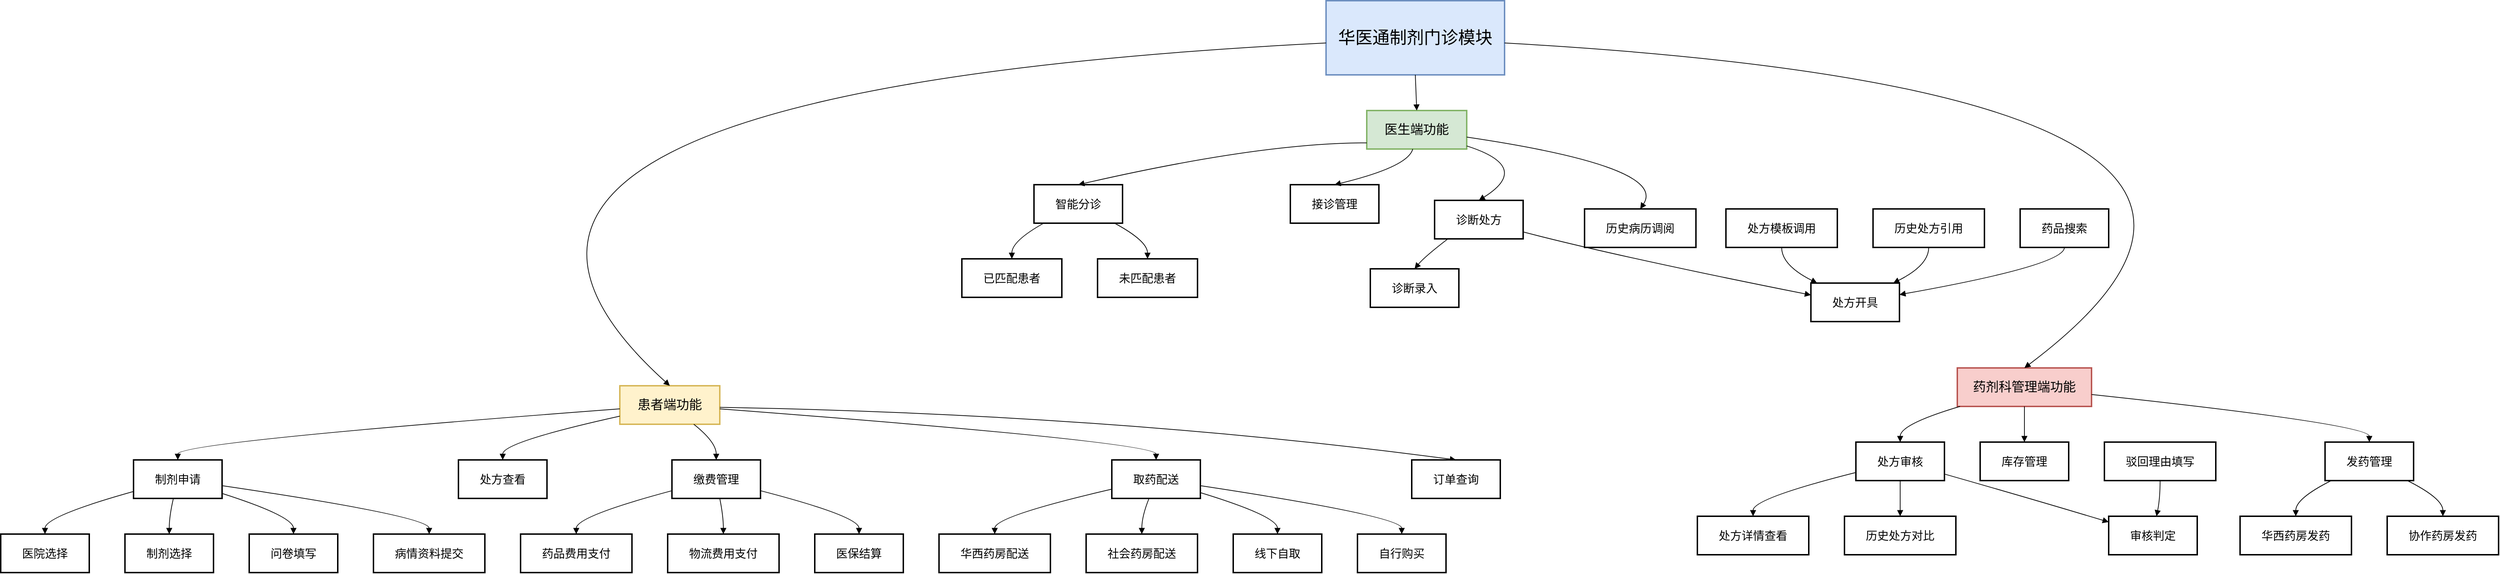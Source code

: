 <mxfile version="27.1.3" pages="2">
  <diagram name="第 1 页" id="2c6VAiDTs5uEBKU6EWW7">
    <mxGraphModel dx="2205" dy="1098" grid="1" gridSize="10" guides="1" tooltips="1" connect="1" arrows="1" fold="1" page="1" pageScale="1" pageWidth="827" pageHeight="1169" math="0" shadow="0">
      <root>
        <mxCell id="0" />
        <mxCell id="1" parent="0" />
        <mxCell id="IF8sYzZvy4wnzW-4cJR5-2" value="华医通制剂门诊模块" style="whiteSpace=wrap;strokeWidth=2;fontSize=24;fillColor=#dae8fc;strokeColor=#6c8ebf;" vertex="1" parent="1">
          <mxGeometry x="2330" y="70" width="250" height="104" as="geometry" />
        </mxCell>
        <mxCell id="IF8sYzZvy4wnzW-4cJR5-3" value="患者端功能" style="whiteSpace=wrap;strokeWidth=2;fillColor=#fff2cc;strokeColor=#d6b656;fontSize=18;" vertex="1" parent="1">
          <mxGeometry x="1341" y="610" width="140" height="54" as="geometry" />
        </mxCell>
        <mxCell id="IF8sYzZvy4wnzW-4cJR5-4" value="医生端功能" style="whiteSpace=wrap;strokeWidth=2;fillColor=#d5e8d4;strokeColor=#82b366;fontSize=18;" vertex="1" parent="1">
          <mxGeometry x="2387" y="224" width="140" height="54" as="geometry" />
        </mxCell>
        <mxCell id="IF8sYzZvy4wnzW-4cJR5-5" value="药剂科管理端功能" style="whiteSpace=wrap;strokeWidth=2;fillColor=#f8cecc;strokeColor=#b85450;fontSize=18;" vertex="1" parent="1">
          <mxGeometry x="3214" y="585" width="188" height="54" as="geometry" />
        </mxCell>
        <mxCell id="IF8sYzZvy4wnzW-4cJR5-6" value="制剂申请" style="whiteSpace=wrap;strokeWidth=2;fontSize=16;" vertex="1" parent="1">
          <mxGeometry x="660" y="714" width="124" height="54" as="geometry" />
        </mxCell>
        <mxCell id="IF8sYzZvy4wnzW-4cJR5-7" value="处方查看" style="whiteSpace=wrap;strokeWidth=2;fontSize=16;" vertex="1" parent="1">
          <mxGeometry x="1115" y="714" width="124" height="54" as="geometry" />
        </mxCell>
        <mxCell id="IF8sYzZvy4wnzW-4cJR5-8" value="缴费管理" style="whiteSpace=wrap;strokeWidth=2;fontSize=16;" vertex="1" parent="1">
          <mxGeometry x="1414" y="714" width="124" height="54" as="geometry" />
        </mxCell>
        <mxCell id="IF8sYzZvy4wnzW-4cJR5-9" value="取药配送" style="whiteSpace=wrap;strokeWidth=2;fontSize=16;" vertex="1" parent="1">
          <mxGeometry x="2030" y="714" width="124" height="54" as="geometry" />
        </mxCell>
        <mxCell id="IF8sYzZvy4wnzW-4cJR5-11" value="医院选择" style="whiteSpace=wrap;strokeWidth=2;fontSize=16;" vertex="1" parent="1">
          <mxGeometry x="474" y="818" width="124" height="54" as="geometry" />
        </mxCell>
        <mxCell id="IF8sYzZvy4wnzW-4cJR5-12" value="制剂选择" style="whiteSpace=wrap;strokeWidth=2;fontSize=16;" vertex="1" parent="1">
          <mxGeometry x="648" y="818" width="124" height="54" as="geometry" />
        </mxCell>
        <mxCell id="IF8sYzZvy4wnzW-4cJR5-13" value="问卷填写" style="whiteSpace=wrap;strokeWidth=2;fontSize=16;" vertex="1" parent="1">
          <mxGeometry x="822" y="818" width="124" height="54" as="geometry" />
        </mxCell>
        <mxCell id="IF8sYzZvy4wnzW-4cJR5-14" value="病情资料提交" style="whiteSpace=wrap;strokeWidth=2;fontSize=16;" vertex="1" parent="1">
          <mxGeometry x="996" y="818" width="156" height="54" as="geometry" />
        </mxCell>
        <mxCell id="IF8sYzZvy4wnzW-4cJR5-15" value="药品费用支付" style="whiteSpace=wrap;strokeWidth=2;fontSize=16;" vertex="1" parent="1">
          <mxGeometry x="1202" y="818" width="156" height="54" as="geometry" />
        </mxCell>
        <mxCell id="IF8sYzZvy4wnzW-4cJR5-16" value="物流费用支付" style="whiteSpace=wrap;strokeWidth=2;fontSize=16;" vertex="1" parent="1">
          <mxGeometry x="1408" y="818" width="156" height="54" as="geometry" />
        </mxCell>
        <mxCell id="IF8sYzZvy4wnzW-4cJR5-17" value="医保结算" style="whiteSpace=wrap;strokeWidth=2;fontSize=16;" vertex="1" parent="1">
          <mxGeometry x="1614" y="818" width="124" height="54" as="geometry" />
        </mxCell>
        <mxCell id="IF8sYzZvy4wnzW-4cJR5-18" value="华西药房配送" style="whiteSpace=wrap;strokeWidth=2;fontSize=16;" vertex="1" parent="1">
          <mxGeometry x="1788" y="818" width="156" height="54" as="geometry" />
        </mxCell>
        <mxCell id="IF8sYzZvy4wnzW-4cJR5-19" value="社会药房配送" style="whiteSpace=wrap;strokeWidth=2;fontSize=16;" vertex="1" parent="1">
          <mxGeometry x="1994" y="818" width="156" height="54" as="geometry" />
        </mxCell>
        <mxCell id="IF8sYzZvy4wnzW-4cJR5-20" value="线下自取" style="whiteSpace=wrap;strokeWidth=2;fontSize=16;" vertex="1" parent="1">
          <mxGeometry x="2200" y="818" width="124" height="54" as="geometry" />
        </mxCell>
        <mxCell id="IF8sYzZvy4wnzW-4cJR5-21" value="自行购买" style="whiteSpace=wrap;strokeWidth=2;fontSize=16;" vertex="1" parent="1">
          <mxGeometry x="2374" y="818" width="124" height="54" as="geometry" />
        </mxCell>
        <mxCell id="IF8sYzZvy4wnzW-4cJR5-22" value="智能分诊" style="whiteSpace=wrap;strokeWidth=2;fontSize=16;" vertex="1" parent="1">
          <mxGeometry x="1921" y="328" width="124" height="54" as="geometry" />
        </mxCell>
        <mxCell id="IF8sYzZvy4wnzW-4cJR5-23" value="接诊管理" style="whiteSpace=wrap;strokeWidth=2;fontSize=16;" vertex="1" parent="1">
          <mxGeometry x="2280" y="328" width="124" height="54" as="geometry" />
        </mxCell>
        <mxCell id="IF8sYzZvy4wnzW-4cJR5-24" value="诊断处方" style="whiteSpace=wrap;strokeWidth=2;fontSize=16;" vertex="1" parent="1">
          <mxGeometry x="2482" y="350" width="124" height="54" as="geometry" />
        </mxCell>
        <mxCell id="IF8sYzZvy4wnzW-4cJR5-25" value="历史病历调阅" style="whiteSpace=wrap;strokeWidth=2;fontSize=16;" vertex="1" parent="1">
          <mxGeometry x="2692" y="362" width="156" height="54" as="geometry" />
        </mxCell>
        <mxCell id="IF8sYzZvy4wnzW-4cJR5-26" value="已匹配患者" style="whiteSpace=wrap;strokeWidth=2;fontSize=16;" vertex="1" parent="1">
          <mxGeometry x="1820" y="432" width="140" height="54" as="geometry" />
        </mxCell>
        <mxCell id="IF8sYzZvy4wnzW-4cJR5-27" value="未匹配患者" style="whiteSpace=wrap;strokeWidth=2;fontSize=16;" vertex="1" parent="1">
          <mxGeometry x="2010" y="432" width="140" height="54" as="geometry" />
        </mxCell>
        <mxCell id="IF8sYzZvy4wnzW-4cJR5-28" value="诊断录入" style="whiteSpace=wrap;strokeWidth=2;fontSize=16;" vertex="1" parent="1">
          <mxGeometry x="2392" y="446" width="124" height="54" as="geometry" />
        </mxCell>
        <mxCell id="IF8sYzZvy4wnzW-4cJR5-29" value="处方开具" style="whiteSpace=wrap;strokeWidth=2;fontSize=16;" vertex="1" parent="1">
          <mxGeometry x="3009" y="466" width="124" height="54" as="geometry" />
        </mxCell>
        <mxCell id="IF8sYzZvy4wnzW-4cJR5-30" value="处方模板调用" style="whiteSpace=wrap;strokeWidth=2;fontSize=16;" vertex="1" parent="1">
          <mxGeometry x="2890" y="362" width="156" height="54" as="geometry" />
        </mxCell>
        <mxCell id="IF8sYzZvy4wnzW-4cJR5-31" value="历史处方引用" style="whiteSpace=wrap;strokeWidth=2;fontSize=16;" vertex="1" parent="1">
          <mxGeometry x="3096" y="362" width="156" height="54" as="geometry" />
        </mxCell>
        <mxCell id="IF8sYzZvy4wnzW-4cJR5-32" value="药品搜索" style="whiteSpace=wrap;strokeWidth=2;fontSize=16;" vertex="1" parent="1">
          <mxGeometry x="3302" y="362" width="124" height="54" as="geometry" />
        </mxCell>
        <mxCell id="IF8sYzZvy4wnzW-4cJR5-33" value="处方审核" style="whiteSpace=wrap;strokeWidth=2;fontSize=16;" vertex="1" parent="1">
          <mxGeometry x="3072" y="689" width="124" height="54" as="geometry" />
        </mxCell>
        <mxCell id="IF8sYzZvy4wnzW-4cJR5-34" value="库存管理" style="whiteSpace=wrap;strokeWidth=2;fontSize=16;" vertex="1" parent="1">
          <mxGeometry x="3246" y="689" width="124" height="54" as="geometry" />
        </mxCell>
        <mxCell id="IF8sYzZvy4wnzW-4cJR5-35" value="发药管理" style="whiteSpace=wrap;strokeWidth=2;fontSize=16;" vertex="1" parent="1">
          <mxGeometry x="3729" y="689" width="124" height="54" as="geometry" />
        </mxCell>
        <mxCell id="IF8sYzZvy4wnzW-4cJR5-36" value="处方详情查看" style="whiteSpace=wrap;strokeWidth=2;fontSize=16;" vertex="1" parent="1">
          <mxGeometry x="2850" y="793" width="156" height="54" as="geometry" />
        </mxCell>
        <mxCell id="IF8sYzZvy4wnzW-4cJR5-37" value="历史处方对比" style="whiteSpace=wrap;strokeWidth=2;fontSize=16;" vertex="1" parent="1">
          <mxGeometry x="3056" y="793" width="156" height="54" as="geometry" />
        </mxCell>
        <mxCell id="IF8sYzZvy4wnzW-4cJR5-38" value="审核判定" style="whiteSpace=wrap;strokeWidth=2;fontSize=16;" vertex="1" parent="1">
          <mxGeometry x="3426" y="793" width="124" height="54" as="geometry" />
        </mxCell>
        <mxCell id="IF8sYzZvy4wnzW-4cJR5-39" value="驳回理由填写" style="whiteSpace=wrap;strokeWidth=2;fontSize=16;" vertex="1" parent="1">
          <mxGeometry x="3420" y="689" width="156" height="54" as="geometry" />
        </mxCell>
        <mxCell id="IF8sYzZvy4wnzW-4cJR5-40" value="华西药房发药" style="whiteSpace=wrap;strokeWidth=2;fontSize=16;" vertex="1" parent="1">
          <mxGeometry x="3610" y="793" width="156" height="54" as="geometry" />
        </mxCell>
        <mxCell id="IF8sYzZvy4wnzW-4cJR5-41" value="协作药房发药" style="whiteSpace=wrap;strokeWidth=2;fontSize=16;" vertex="1" parent="1">
          <mxGeometry x="3816" y="793" width="156" height="54" as="geometry" />
        </mxCell>
        <mxCell id="IF8sYzZvy4wnzW-4cJR5-42" value="" style="curved=1;startArrow=none;endArrow=block;exitX=0;exitY=0.57;entryX=0.5;entryY=0;rounded=0;" edge="1" parent="1" source="IF8sYzZvy4wnzW-4cJR5-2" target="IF8sYzZvy4wnzW-4cJR5-3">
          <mxGeometry relative="1" as="geometry">
            <Array as="points">
              <mxPoint x="957" y="199" />
            </Array>
          </mxGeometry>
        </mxCell>
        <mxCell id="IF8sYzZvy4wnzW-4cJR5-43" value="" style="curved=1;startArrow=none;endArrow=block;exitX=0.5;exitY=1;entryX=0.5;entryY=0;rounded=0;" edge="1" parent="1" source="IF8sYzZvy4wnzW-4cJR5-2" target="IF8sYzZvy4wnzW-4cJR5-4">
          <mxGeometry relative="1" as="geometry">
            <Array as="points" />
          </mxGeometry>
        </mxCell>
        <mxCell id="IF8sYzZvy4wnzW-4cJR5-44" value="" style="curved=1;startArrow=none;endArrow=block;exitX=1;exitY=0.57;entryX=0.5;entryY=0;rounded=0;" edge="1" parent="1" source="IF8sYzZvy4wnzW-4cJR5-2" target="IF8sYzZvy4wnzW-4cJR5-5">
          <mxGeometry relative="1" as="geometry">
            <Array as="points">
              <mxPoint x="3821" y="199" />
            </Array>
          </mxGeometry>
        </mxCell>
        <mxCell id="IF8sYzZvy4wnzW-4cJR5-45" value="" style="curved=1;startArrow=none;endArrow=block;exitX=0;exitY=0.6;entryX=0.5;entryY=0;rounded=0;" edge="1" parent="1" source="IF8sYzZvy4wnzW-4cJR5-3" target="IF8sYzZvy4wnzW-4cJR5-6">
          <mxGeometry relative="1" as="geometry">
            <Array as="points">
              <mxPoint x="722" y="689" />
            </Array>
          </mxGeometry>
        </mxCell>
        <mxCell id="IF8sYzZvy4wnzW-4cJR5-46" value="" style="curved=1;startArrow=none;endArrow=block;exitX=0;exitY=0.79;entryX=0.5;entryY=0;rounded=0;" edge="1" parent="1" source="IF8sYzZvy4wnzW-4cJR5-3" target="IF8sYzZvy4wnzW-4cJR5-7">
          <mxGeometry relative="1" as="geometry">
            <Array as="points">
              <mxPoint x="1177" y="689" />
            </Array>
          </mxGeometry>
        </mxCell>
        <mxCell id="IF8sYzZvy4wnzW-4cJR5-47" value="" style="curved=1;startArrow=none;endArrow=block;exitX=0.74;exitY=1;entryX=0.5;entryY=0;rounded=0;" edge="1" parent="1" source="IF8sYzZvy4wnzW-4cJR5-3" target="IF8sYzZvy4wnzW-4cJR5-8">
          <mxGeometry relative="1" as="geometry">
            <Array as="points">
              <mxPoint x="1476" y="689" />
            </Array>
          </mxGeometry>
        </mxCell>
        <mxCell id="IF8sYzZvy4wnzW-4cJR5-48" value="" style="curved=1;startArrow=none;endArrow=block;exitX=1;exitY=0.6;entryX=0.5;entryY=0;rounded=0;" edge="1" parent="1" source="IF8sYzZvy4wnzW-4cJR5-3" target="IF8sYzZvy4wnzW-4cJR5-9">
          <mxGeometry relative="1" as="geometry">
            <Array as="points">
              <mxPoint x="2092" y="689" />
            </Array>
          </mxGeometry>
        </mxCell>
        <mxCell id="IF8sYzZvy4wnzW-4cJR5-50" value="" style="curved=1;startArrow=none;endArrow=block;exitX=0;exitY=0.82;entryX=0.5;entryY=0;rounded=0;fontSize=16;" edge="1" parent="1" source="IF8sYzZvy4wnzW-4cJR5-6" target="IF8sYzZvy4wnzW-4cJR5-11">
          <mxGeometry relative="1" as="geometry">
            <Array as="points">
              <mxPoint x="536" y="793" />
            </Array>
          </mxGeometry>
        </mxCell>
        <mxCell id="IF8sYzZvy4wnzW-4cJR5-51" value="" style="curved=1;startArrow=none;endArrow=block;exitX=0.45;exitY=1;entryX=0.5;entryY=0;rounded=0;fontSize=16;" edge="1" parent="1" source="IF8sYzZvy4wnzW-4cJR5-6" target="IF8sYzZvy4wnzW-4cJR5-12">
          <mxGeometry relative="1" as="geometry">
            <Array as="points">
              <mxPoint x="710" y="793" />
            </Array>
          </mxGeometry>
        </mxCell>
        <mxCell id="IF8sYzZvy4wnzW-4cJR5-52" value="" style="curved=1;startArrow=none;endArrow=block;exitX=1;exitY=0.87;entryX=0.5;entryY=0;rounded=0;fontSize=16;" edge="1" parent="1" source="IF8sYzZvy4wnzW-4cJR5-6" target="IF8sYzZvy4wnzW-4cJR5-13">
          <mxGeometry relative="1" as="geometry">
            <Array as="points">
              <mxPoint x="884" y="793" />
            </Array>
          </mxGeometry>
        </mxCell>
        <mxCell id="IF8sYzZvy4wnzW-4cJR5-53" value="" style="curved=1;startArrow=none;endArrow=block;exitX=1;exitY=0.67;entryX=0.5;entryY=0;rounded=0;fontSize=16;" edge="1" parent="1" source="IF8sYzZvy4wnzW-4cJR5-6" target="IF8sYzZvy4wnzW-4cJR5-14">
          <mxGeometry relative="1" as="geometry">
            <Array as="points">
              <mxPoint x="1074" y="793" />
            </Array>
          </mxGeometry>
        </mxCell>
        <mxCell id="IF8sYzZvy4wnzW-4cJR5-54" value="" style="curved=1;startArrow=none;endArrow=block;exitX=0;exitY=0.8;entryX=0.5;entryY=0;rounded=0;fontSize=16;" edge="1" parent="1" source="IF8sYzZvy4wnzW-4cJR5-8" target="IF8sYzZvy4wnzW-4cJR5-15">
          <mxGeometry relative="1" as="geometry">
            <Array as="points">
              <mxPoint x="1280" y="793" />
            </Array>
          </mxGeometry>
        </mxCell>
        <mxCell id="IF8sYzZvy4wnzW-4cJR5-55" value="" style="curved=1;startArrow=none;endArrow=block;exitX=0.54;exitY=1;entryX=0.5;entryY=0;rounded=0;fontSize=16;" edge="1" parent="1" source="IF8sYzZvy4wnzW-4cJR5-8" target="IF8sYzZvy4wnzW-4cJR5-16">
          <mxGeometry relative="1" as="geometry">
            <Array as="points">
              <mxPoint x="1486" y="793" />
            </Array>
          </mxGeometry>
        </mxCell>
        <mxCell id="IF8sYzZvy4wnzW-4cJR5-56" value="" style="curved=1;startArrow=none;endArrow=block;exitX=1;exitY=0.8;entryX=0.5;entryY=0;rounded=0;fontSize=16;" edge="1" parent="1" source="IF8sYzZvy4wnzW-4cJR5-8" target="IF8sYzZvy4wnzW-4cJR5-17">
          <mxGeometry relative="1" as="geometry">
            <Array as="points">
              <mxPoint x="1676" y="793" />
            </Array>
          </mxGeometry>
        </mxCell>
        <mxCell id="IF8sYzZvy4wnzW-4cJR5-57" value="" style="curved=1;startArrow=none;endArrow=block;exitX=0;exitY=0.76;entryX=0.5;entryY=0;rounded=0;fontSize=16;" edge="1" parent="1" source="IF8sYzZvy4wnzW-4cJR5-9" target="IF8sYzZvy4wnzW-4cJR5-18">
          <mxGeometry relative="1" as="geometry">
            <Array as="points">
              <mxPoint x="1866" y="793" />
            </Array>
          </mxGeometry>
        </mxCell>
        <mxCell id="IF8sYzZvy4wnzW-4cJR5-58" value="" style="curved=1;startArrow=none;endArrow=block;exitX=0.42;exitY=1;entryX=0.5;entryY=0;rounded=0;fontSize=16;" edge="1" parent="1" source="IF8sYzZvy4wnzW-4cJR5-9" target="IF8sYzZvy4wnzW-4cJR5-19">
          <mxGeometry relative="1" as="geometry">
            <Array as="points">
              <mxPoint x="2072" y="793" />
            </Array>
          </mxGeometry>
        </mxCell>
        <mxCell id="IF8sYzZvy4wnzW-4cJR5-59" value="" style="curved=1;startArrow=none;endArrow=block;exitX=1;exitY=0.85;entryX=0.5;entryY=0;rounded=0;fontSize=16;" edge="1" parent="1" source="IF8sYzZvy4wnzW-4cJR5-9" target="IF8sYzZvy4wnzW-4cJR5-20">
          <mxGeometry relative="1" as="geometry">
            <Array as="points">
              <mxPoint x="2262" y="793" />
            </Array>
          </mxGeometry>
        </mxCell>
        <mxCell id="IF8sYzZvy4wnzW-4cJR5-60" value="" style="curved=1;startArrow=none;endArrow=block;exitX=1;exitY=0.67;entryX=0.5;entryY=0;rounded=0;fontSize=16;" edge="1" parent="1" source="IF8sYzZvy4wnzW-4cJR5-9" target="IF8sYzZvy4wnzW-4cJR5-21">
          <mxGeometry relative="1" as="geometry">
            <Array as="points">
              <mxPoint x="2436" y="793" />
            </Array>
          </mxGeometry>
        </mxCell>
        <mxCell id="IF8sYzZvy4wnzW-4cJR5-61" value="" style="curved=1;startArrow=none;endArrow=block;exitX=0;exitY=0.84;entryX=0.5;entryY=0;rounded=0;" edge="1" parent="1" source="IF8sYzZvy4wnzW-4cJR5-4" target="IF8sYzZvy4wnzW-4cJR5-22">
          <mxGeometry relative="1" as="geometry">
            <Array as="points">
              <mxPoint x="2240" y="269" />
            </Array>
          </mxGeometry>
        </mxCell>
        <mxCell id="IF8sYzZvy4wnzW-4cJR5-62" value="" style="curved=1;startArrow=none;endArrow=block;exitX=0.46;exitY=1;entryX=0.5;entryY=0;rounded=0;" edge="1" parent="1" source="IF8sYzZvy4wnzW-4cJR5-4" target="IF8sYzZvy4wnzW-4cJR5-23">
          <mxGeometry relative="1" as="geometry">
            <Array as="points">
              <mxPoint x="2445" y="303" />
            </Array>
          </mxGeometry>
        </mxCell>
        <mxCell id="IF8sYzZvy4wnzW-4cJR5-63" value="" style="curved=1;startArrow=none;endArrow=block;exitX=1;exitY=0.92;entryX=0.5;entryY=0;rounded=0;" edge="1" parent="1" source="IF8sYzZvy4wnzW-4cJR5-4" target="IF8sYzZvy4wnzW-4cJR5-24">
          <mxGeometry relative="1" as="geometry">
            <Array as="points">
              <mxPoint x="2619" y="303" />
            </Array>
          </mxGeometry>
        </mxCell>
        <mxCell id="IF8sYzZvy4wnzW-4cJR5-64" value="" style="curved=1;startArrow=none;endArrow=block;exitX=1;exitY=0.69;entryX=0.5;entryY=0;rounded=0;" edge="1" parent="1" source="IF8sYzZvy4wnzW-4cJR5-4" target="IF8sYzZvy4wnzW-4cJR5-25">
          <mxGeometry relative="1" as="geometry">
            <Array as="points">
              <mxPoint x="2809" y="303" />
            </Array>
          </mxGeometry>
        </mxCell>
        <mxCell id="IF8sYzZvy4wnzW-4cJR5-65" value="" style="curved=1;startArrow=none;endArrow=block;exitX=0.11;exitY=1;entryX=0.5;entryY=0;rounded=0;fontSize=16;" edge="1" parent="1" source="IF8sYzZvy4wnzW-4cJR5-22" target="IF8sYzZvy4wnzW-4cJR5-26">
          <mxGeometry relative="1" as="geometry">
            <Array as="points">
              <mxPoint x="1890" y="407" />
            </Array>
          </mxGeometry>
        </mxCell>
        <mxCell id="IF8sYzZvy4wnzW-4cJR5-66" value="" style="curved=1;startArrow=none;endArrow=block;exitX=0.91;exitY=1;entryX=0.5;entryY=0;rounded=0;fontSize=16;" edge="1" parent="1" source="IF8sYzZvy4wnzW-4cJR5-22" target="IF8sYzZvy4wnzW-4cJR5-27">
          <mxGeometry relative="1" as="geometry">
            <Array as="points">
              <mxPoint x="2080" y="407" />
            </Array>
          </mxGeometry>
        </mxCell>
        <mxCell id="IF8sYzZvy4wnzW-4cJR5-67" value="" style="curved=1;startArrow=none;endArrow=block;exitX=0.15;exitY=1;entryX=0.5;entryY=0;rounded=0;fontSize=16;" edge="1" parent="1" source="IF8sYzZvy4wnzW-4cJR5-24" target="IF8sYzZvy4wnzW-4cJR5-28">
          <mxGeometry relative="1" as="geometry">
            <Array as="points">
              <mxPoint x="2468" y="429" />
            </Array>
          </mxGeometry>
        </mxCell>
        <mxCell id="IF8sYzZvy4wnzW-4cJR5-68" value="" style="curved=1;startArrow=none;endArrow=block;exitX=1;exitY=0.82;entryX=0;entryY=0.31;rounded=0;fontSize=16;" edge="1" parent="1" source="IF8sYzZvy4wnzW-4cJR5-24" target="IF8sYzZvy4wnzW-4cJR5-29">
          <mxGeometry relative="1" as="geometry">
            <Array as="points">
              <mxPoint x="2739" y="429" />
            </Array>
          </mxGeometry>
        </mxCell>
        <mxCell id="IF8sYzZvy4wnzW-4cJR5-69" value="" style="curved=1;startArrow=none;endArrow=block;exitX=0.5;exitY=1;entryX=0.07;entryY=0;rounded=0;fontSize=16;" edge="1" parent="1" source="IF8sYzZvy4wnzW-4cJR5-30" target="IF8sYzZvy4wnzW-4cJR5-29">
          <mxGeometry relative="1" as="geometry">
            <Array as="points">
              <mxPoint x="2968" y="441" />
            </Array>
          </mxGeometry>
        </mxCell>
        <mxCell id="IF8sYzZvy4wnzW-4cJR5-70" value="" style="curved=1;startArrow=none;endArrow=block;exitX=0.5;exitY=1;entryX=0.93;entryY=0;rounded=0;fontSize=16;" edge="1" parent="1" source="IF8sYzZvy4wnzW-4cJR5-31" target="IF8sYzZvy4wnzW-4cJR5-29">
          <mxGeometry relative="1" as="geometry">
            <Array as="points">
              <mxPoint x="3174" y="441" />
            </Array>
          </mxGeometry>
        </mxCell>
        <mxCell id="IF8sYzZvy4wnzW-4cJR5-71" value="" style="curved=1;startArrow=none;endArrow=block;exitX=0.5;exitY=1;entryX=1;entryY=0.3;rounded=0;fontSize=16;" edge="1" parent="1" source="IF8sYzZvy4wnzW-4cJR5-32" target="IF8sYzZvy4wnzW-4cJR5-29">
          <mxGeometry relative="1" as="geometry">
            <Array as="points">
              <mxPoint x="3364" y="441" />
            </Array>
          </mxGeometry>
        </mxCell>
        <mxCell id="IF8sYzZvy4wnzW-4cJR5-72" value="" style="curved=1;startArrow=none;endArrow=block;exitX=0.02;exitY=1;entryX=0.5;entryY=0;rounded=0;" edge="1" parent="1" source="IF8sYzZvy4wnzW-4cJR5-5" target="IF8sYzZvy4wnzW-4cJR5-33">
          <mxGeometry relative="1" as="geometry">
            <Array as="points">
              <mxPoint x="3134" y="664" />
            </Array>
          </mxGeometry>
        </mxCell>
        <mxCell id="IF8sYzZvy4wnzW-4cJR5-73" value="" style="curved=1;startArrow=none;endArrow=block;exitX=0.5;exitY=1;entryX=0.5;entryY=0;rounded=0;" edge="1" parent="1" source="IF8sYzZvy4wnzW-4cJR5-5" target="IF8sYzZvy4wnzW-4cJR5-34">
          <mxGeometry relative="1" as="geometry">
            <Array as="points" />
          </mxGeometry>
        </mxCell>
        <mxCell id="IF8sYzZvy4wnzW-4cJR5-74" value="" style="curved=1;startArrow=none;endArrow=block;exitX=1;exitY=0.69;entryX=0.5;entryY=0;rounded=0;" edge="1" parent="1" source="IF8sYzZvy4wnzW-4cJR5-5" target="IF8sYzZvy4wnzW-4cJR5-35">
          <mxGeometry relative="1" as="geometry">
            <Array as="points">
              <mxPoint x="3791" y="664" />
            </Array>
          </mxGeometry>
        </mxCell>
        <mxCell id="IF8sYzZvy4wnzW-4cJR5-75" value="" style="curved=1;startArrow=none;endArrow=block;exitX=0;exitY=0.79;entryX=0.5;entryY=0;rounded=0;fontSize=16;" edge="1" parent="1" source="IF8sYzZvy4wnzW-4cJR5-33" target="IF8sYzZvy4wnzW-4cJR5-36">
          <mxGeometry relative="1" as="geometry">
            <Array as="points">
              <mxPoint x="2928" y="768" />
            </Array>
          </mxGeometry>
        </mxCell>
        <mxCell id="IF8sYzZvy4wnzW-4cJR5-76" value="" style="curved=1;startArrow=none;endArrow=block;exitX=0.5;exitY=1;entryX=0.5;entryY=0;rounded=0;fontSize=16;" edge="1" parent="1" source="IF8sYzZvy4wnzW-4cJR5-33" target="IF8sYzZvy4wnzW-4cJR5-37">
          <mxGeometry relative="1" as="geometry">
            <Array as="points" />
          </mxGeometry>
        </mxCell>
        <mxCell id="IF8sYzZvy4wnzW-4cJR5-77" value="" style="curved=1;startArrow=none;endArrow=block;exitX=1;exitY=0.83;entryX=0;entryY=0.15;rounded=0;fontSize=16;" edge="1" parent="1" source="IF8sYzZvy4wnzW-4cJR5-33" target="IF8sYzZvy4wnzW-4cJR5-38">
          <mxGeometry relative="1" as="geometry">
            <Array as="points">
              <mxPoint x="3316" y="768" />
            </Array>
          </mxGeometry>
        </mxCell>
        <mxCell id="IF8sYzZvy4wnzW-4cJR5-78" value="" style="curved=1;startArrow=none;endArrow=block;exitX=0.5;exitY=1;entryX=0.54;entryY=0;rounded=0;fontSize=16;" edge="1" parent="1" source="IF8sYzZvy4wnzW-4cJR5-39" target="IF8sYzZvy4wnzW-4cJR5-38">
          <mxGeometry relative="1" as="geometry">
            <Array as="points">
              <mxPoint x="3498" y="768" />
            </Array>
          </mxGeometry>
        </mxCell>
        <mxCell id="IF8sYzZvy4wnzW-4cJR5-79" value="" style="curved=1;startArrow=none;endArrow=block;exitX=0.07;exitY=1;entryX=0.5;entryY=0;rounded=0;fontSize=16;" edge="1" parent="1" source="IF8sYzZvy4wnzW-4cJR5-35" target="IF8sYzZvy4wnzW-4cJR5-40">
          <mxGeometry relative="1" as="geometry">
            <Array as="points">
              <mxPoint x="3688" y="768" />
            </Array>
          </mxGeometry>
        </mxCell>
        <mxCell id="IF8sYzZvy4wnzW-4cJR5-80" value="" style="curved=1;startArrow=none;endArrow=block;exitX=0.93;exitY=1;entryX=0.5;entryY=0;rounded=0;fontSize=16;" edge="1" parent="1" source="IF8sYzZvy4wnzW-4cJR5-35" target="IF8sYzZvy4wnzW-4cJR5-41">
          <mxGeometry relative="1" as="geometry">
            <Array as="points">
              <mxPoint x="3894" y="768" />
            </Array>
          </mxGeometry>
        </mxCell>
        <mxCell id="IF8sYzZvy4wnzW-4cJR5-81" value="" style="curved=1;startArrow=none;endArrow=block;exitX=1;exitY=0.56;entryX=0.5;entryY=0;rounded=0;entryDx=0;entryDy=0;" edge="1" parent="1" source="IF8sYzZvy4wnzW-4cJR5-3" target="IF8sYzZvy4wnzW-4cJR5-10">
          <mxGeometry relative="1" as="geometry">
            <Array as="points">
              <mxPoint x="2030" y="650" />
            </Array>
            <mxPoint x="1481" y="640" as="sourcePoint" />
            <mxPoint x="2527" y="714" as="targetPoint" />
          </mxGeometry>
        </mxCell>
        <mxCell id="IF8sYzZvy4wnzW-4cJR5-10" value="订单查询" style="whiteSpace=wrap;strokeWidth=2;fontSize=16;" vertex="1" parent="1">
          <mxGeometry x="2450" y="714" width="124" height="54" as="geometry" />
        </mxCell>
      </root>
    </mxGraphModel>
  </diagram>
  <diagram id="uFg7E_dFso2XeabN2RZW" name="第 2 页">
    <mxGraphModel dx="1436" dy="705" grid="1" gridSize="10" guides="1" tooltips="1" connect="1" arrows="1" fold="1" page="1" pageScale="1" pageWidth="827" pageHeight="1169" math="0" shadow="0">
      <root>
        <mxCell id="0" />
        <mxCell id="1" parent="0" />
        <mxCell id="XoKwE408zN5f4M1Wbg9F-1" value="用户进入合作专区" style="rounded=1;arcSize=20;strokeWidth=2" vertex="1" parent="1">
          <mxGeometry x="145" y="20" width="158" height="54" as="geometry" />
        </mxCell>
        <mxCell id="XoKwE408zN5f4M1Wbg9F-2" value="浏览商家列表" style="whiteSpace=wrap;strokeWidth=2;" vertex="1" parent="1">
          <mxGeometry x="146" y="124" width="156" height="54" as="geometry" />
        </mxCell>
        <mxCell id="XoKwE408zN5f4M1Wbg9F-3" value="选择商家" style="rhombus;strokeWidth=2;whiteSpace=wrap;" vertex="1" parent="1">
          <mxGeometry x="165" y="228" width="118" height="118" as="geometry" />
        </mxCell>
        <mxCell id="XoKwE408zN5f4M1Wbg9F-4" value="查看推荐套餐" style="whiteSpace=wrap;strokeWidth=2;" vertex="1" parent="1">
          <mxGeometry x="146" y="396" width="156" height="54" as="geometry" />
        </mxCell>
        <mxCell id="XoKwE408zN5f4M1Wbg9F-5" value="直接下单?" style="rhombus;strokeWidth=2;whiteSpace=wrap;" vertex="1" parent="1">
          <mxGeometry x="163" y="500" width="124" height="124" as="geometry" />
        </mxCell>
        <mxCell id="XoKwE408zN5f4M1Wbg9F-6" value="跳转外卖平台" style="whiteSpace=wrap;strokeWidth=2;" vertex="1" parent="1">
          <mxGeometry x="249" y="697" width="156" height="54" as="geometry" />
        </mxCell>
        <mxCell id="XoKwE408zN5f4M1Wbg9F-7" value="查看营养详情" style="whiteSpace=wrap;strokeWidth=2;" vertex="1" parent="1">
          <mxGeometry x="28" y="801" width="156" height="54" as="geometry" />
        </mxCell>
        <mxCell id="XoKwE408zN5f4M1Wbg9F-8" value="加入自定义餐单" style="whiteSpace=wrap;strokeWidth=2;" vertex="1" parent="1">
          <mxGeometry x="20" y="939" width="172" height="54" as="geometry" />
        </mxCell>
        <mxCell id="XoKwE408zN5f4M1Wbg9F-9" value="生成饮食记录" style="whiteSpace=wrap;strokeWidth=2;" vertex="1" parent="1">
          <mxGeometry x="43" y="1101" width="156" height="54" as="geometry" />
        </mxCell>
        <mxCell id="XoKwE408zN5f4M1Wbg9F-10" value="监听订单状态" style="whiteSpace=wrap;strokeWidth=2;" vertex="1" parent="1">
          <mxGeometry x="249" y="801" width="156" height="54" as="geometry" />
        </mxCell>
        <mxCell id="XoKwE408zN5f4M1Wbg9F-11" value="订单完成?" style="rhombus;strokeWidth=2;whiteSpace=wrap;" vertex="1" parent="1">
          <mxGeometry x="266" y="905" width="124" height="124" as="geometry" />
        </mxCell>
        <mxCell id="XoKwE408zN5f4M1Wbg9F-12" value="显示异常提示" style="whiteSpace=wrap;strokeWidth=2;" vertex="1" parent="1">
          <mxGeometry x="270" y="1101" width="156" height="54" as="geometry" />
        </mxCell>
        <mxCell id="XoKwE408zN5f4M1Wbg9F-13" value="同步到数据看板" style="whiteSpace=wrap;strokeWidth=2;" vertex="1" parent="1">
          <mxGeometry x="35" y="1205" width="172" height="54" as="geometry" />
        </mxCell>
        <mxCell id="XoKwE408zN5f4M1Wbg9F-14" value="" style="curved=1;startArrow=none;endArrow=block;exitX=0.5;exitY=1;entryX=0.5;entryY=0;rounded=0;" edge="1" parent="1" source="XoKwE408zN5f4M1Wbg9F-1" target="XoKwE408zN5f4M1Wbg9F-2">
          <mxGeometry relative="1" as="geometry">
            <Array as="points" />
          </mxGeometry>
        </mxCell>
        <mxCell id="XoKwE408zN5f4M1Wbg9F-15" value="" style="curved=1;startArrow=none;endArrow=block;exitX=0.5;exitY=1;entryX=0.5;entryY=0;rounded=0;" edge="1" parent="1" source="XoKwE408zN5f4M1Wbg9F-2" target="XoKwE408zN5f4M1Wbg9F-3">
          <mxGeometry relative="1" as="geometry">
            <Array as="points" />
          </mxGeometry>
        </mxCell>
        <mxCell id="XoKwE408zN5f4M1Wbg9F-16" value="" style="curved=1;startArrow=none;endArrow=block;exitX=0.5;exitY=1;entryX=0.5;entryY=0;rounded=0;" edge="1" parent="1" source="XoKwE408zN5f4M1Wbg9F-3" target="XoKwE408zN5f4M1Wbg9F-4">
          <mxGeometry relative="1" as="geometry">
            <Array as="points" />
          </mxGeometry>
        </mxCell>
        <mxCell id="XoKwE408zN5f4M1Wbg9F-17" value="" style="curved=1;startArrow=none;endArrow=block;exitX=0.5;exitY=1;entryX=0.5;entryY=0;rounded=0;" edge="1" parent="1" source="XoKwE408zN5f4M1Wbg9F-4" target="XoKwE408zN5f4M1Wbg9F-5">
          <mxGeometry relative="1" as="geometry">
            <Array as="points" />
          </mxGeometry>
        </mxCell>
        <mxCell id="XoKwE408zN5f4M1Wbg9F-18" value="是" style="curved=1;startArrow=none;endArrow=block;exitX=1;exitY=0.98;entryX=0.5;entryY=-0.01;rounded=0;" edge="1" parent="1" source="XoKwE408zN5f4M1Wbg9F-5" target="XoKwE408zN5f4M1Wbg9F-6">
          <mxGeometry relative="1" as="geometry">
            <Array as="points">
              <mxPoint x="327" y="660" />
            </Array>
          </mxGeometry>
        </mxCell>
        <mxCell id="XoKwE408zN5f4M1Wbg9F-19" value="否" style="curved=1;startArrow=none;endArrow=block;exitX=0;exitY=0.91;entryX=0.5;entryY=-0.01;rounded=0;" edge="1" parent="1" source="XoKwE408zN5f4M1Wbg9F-5" target="XoKwE408zN5f4M1Wbg9F-7">
          <mxGeometry relative="1" as="geometry">
            <Array as="points">
              <mxPoint x="106" y="660" />
            </Array>
          </mxGeometry>
        </mxCell>
        <mxCell id="XoKwE408zN5f4M1Wbg9F-20" value="" style="curved=1;startArrow=none;endArrow=block;exitX=0.5;exitY=0.99;entryX=0.5;entryY=0.01;rounded=0;" edge="1" parent="1" source="XoKwE408zN5f4M1Wbg9F-7" target="XoKwE408zN5f4M1Wbg9F-8">
          <mxGeometry relative="1" as="geometry">
            <Array as="points" />
          </mxGeometry>
        </mxCell>
        <mxCell id="XoKwE408zN5f4M1Wbg9F-21" value="" style="curved=1;startArrow=none;endArrow=block;exitX=0.5;exitY=1.01;entryX=0.46;entryY=0;rounded=0;" edge="1" parent="1" source="XoKwE408zN5f4M1Wbg9F-8" target="XoKwE408zN5f4M1Wbg9F-9">
          <mxGeometry relative="1" as="geometry">
            <Array as="points">
              <mxPoint x="106" y="1065" />
            </Array>
          </mxGeometry>
        </mxCell>
        <mxCell id="XoKwE408zN5f4M1Wbg9F-22" value="" style="curved=1;startArrow=none;endArrow=block;exitX=0.5;exitY=0.99;entryX=0.5;entryY=-0.01;rounded=0;" edge="1" parent="1" source="XoKwE408zN5f4M1Wbg9F-6" target="XoKwE408zN5f4M1Wbg9F-10">
          <mxGeometry relative="1" as="geometry">
            <Array as="points" />
          </mxGeometry>
        </mxCell>
        <mxCell id="XoKwE408zN5f4M1Wbg9F-23" value="" style="curved=1;startArrow=none;endArrow=block;exitX=0.5;exitY=0.99;entryX=0.5;entryY=0;rounded=0;" edge="1" parent="1" source="XoKwE408zN5f4M1Wbg9F-10" target="XoKwE408zN5f4M1Wbg9F-11">
          <mxGeometry relative="1" as="geometry">
            <Array as="points" />
          </mxGeometry>
        </mxCell>
        <mxCell id="XoKwE408zN5f4M1Wbg9F-24" value="是" style="curved=1;startArrow=none;endArrow=block;exitX=0;exitY=0.97;entryX=0.78;entryY=0;rounded=0;" edge="1" parent="1" source="XoKwE408zN5f4M1Wbg9F-11" target="XoKwE408zN5f4M1Wbg9F-9">
          <mxGeometry relative="1" as="geometry">
            <Array as="points">
              <mxPoint x="224" y="1065" />
            </Array>
          </mxGeometry>
        </mxCell>
        <mxCell id="XoKwE408zN5f4M1Wbg9F-25" value="否" style="curved=1;startArrow=none;endArrow=block;exitX=0.6;exitY=1;entryX=0.5;entryY=0;rounded=0;" edge="1" parent="1" source="XoKwE408zN5f4M1Wbg9F-11" target="XoKwE408zN5f4M1Wbg9F-12">
          <mxGeometry relative="1" as="geometry">
            <Array as="points">
              <mxPoint x="348" y="1065" />
            </Array>
          </mxGeometry>
        </mxCell>
        <mxCell id="XoKwE408zN5f4M1Wbg9F-26" value="" style="curved=1;startArrow=none;endArrow=block;exitX=0.5;exitY=1;entryX=0.5;entryY=0;rounded=0;" edge="1" parent="1" source="XoKwE408zN5f4M1Wbg9F-9" target="XoKwE408zN5f4M1Wbg9F-13">
          <mxGeometry relative="1" as="geometry">
            <Array as="points" />
          </mxGeometry>
        </mxCell>
      </root>
    </mxGraphModel>
  </diagram>
</mxfile>
